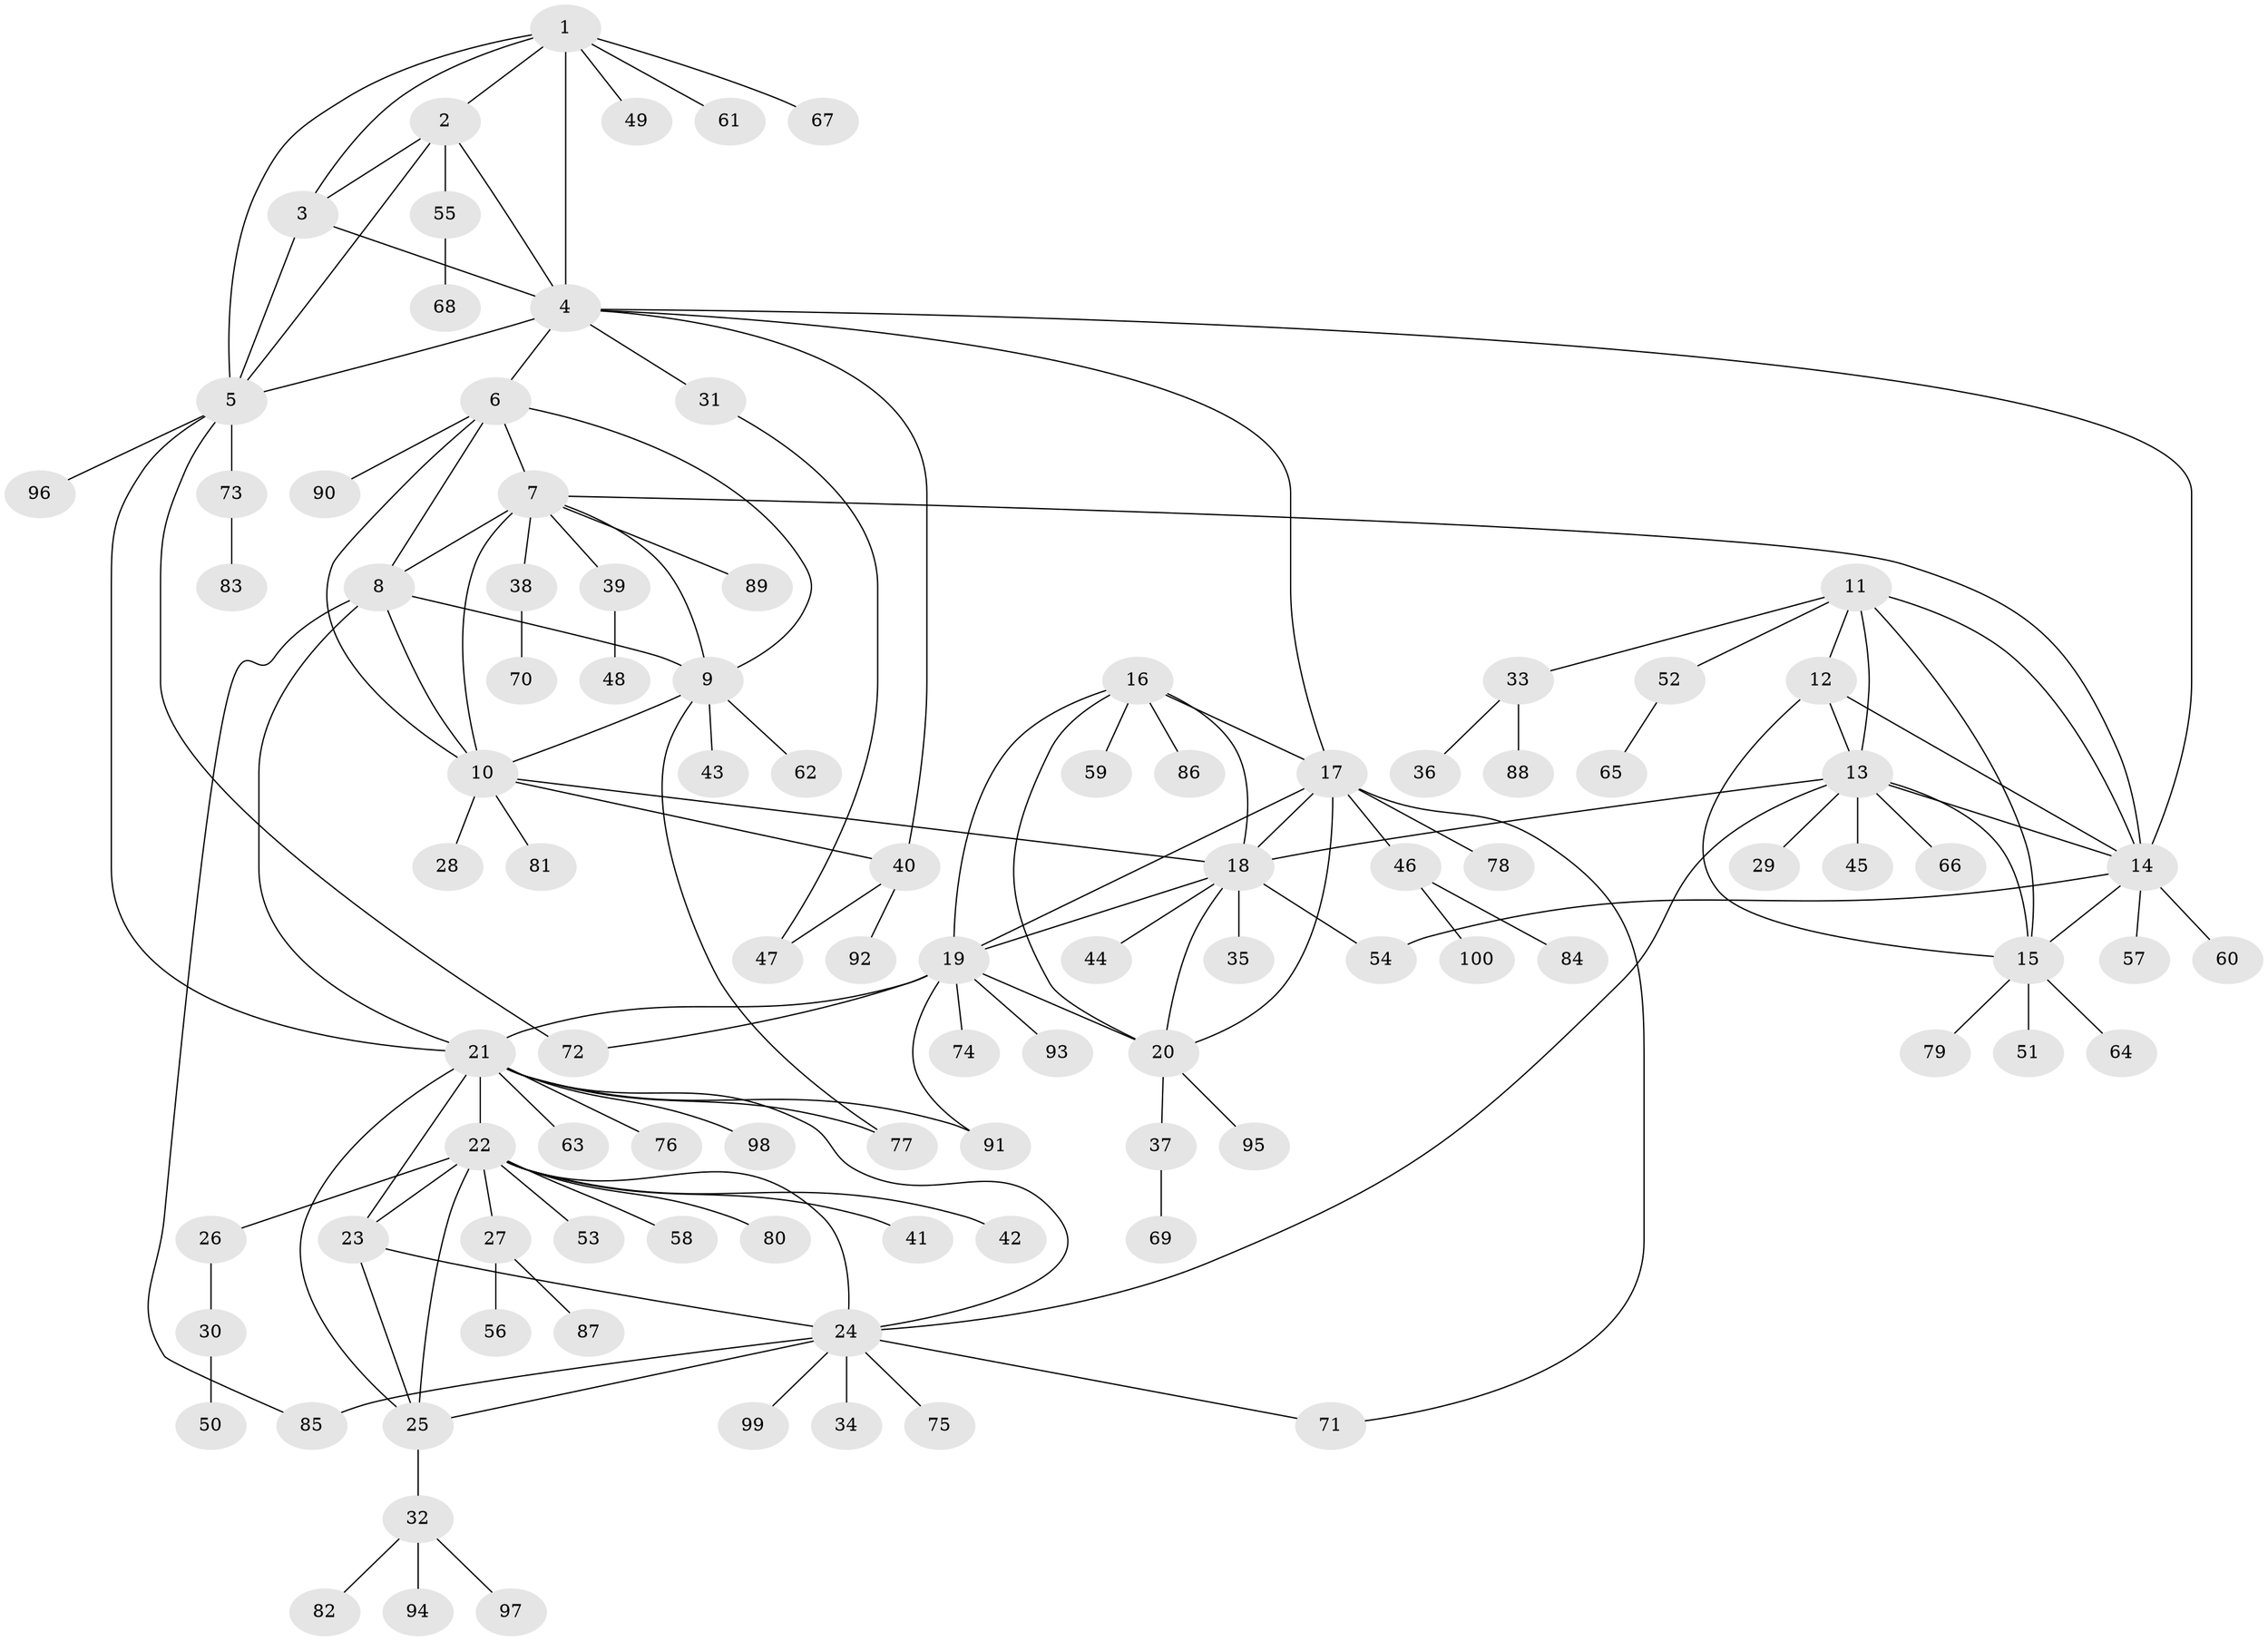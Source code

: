// coarse degree distribution, {6: 0.04225352112676056, 7: 0.08450704225352113, 4: 0.04225352112676056, 5: 0.028169014084507043, 10: 0.04225352112676056, 11: 0.014084507042253521, 9: 0.014084507042253521, 2: 0.11267605633802817, 1: 0.5915492957746479, 3: 0.028169014084507043}
// Generated by graph-tools (version 1.1) at 2025/52/02/27/25 19:52:20]
// undirected, 100 vertices, 143 edges
graph export_dot {
graph [start="1"]
  node [color=gray90,style=filled];
  1;
  2;
  3;
  4;
  5;
  6;
  7;
  8;
  9;
  10;
  11;
  12;
  13;
  14;
  15;
  16;
  17;
  18;
  19;
  20;
  21;
  22;
  23;
  24;
  25;
  26;
  27;
  28;
  29;
  30;
  31;
  32;
  33;
  34;
  35;
  36;
  37;
  38;
  39;
  40;
  41;
  42;
  43;
  44;
  45;
  46;
  47;
  48;
  49;
  50;
  51;
  52;
  53;
  54;
  55;
  56;
  57;
  58;
  59;
  60;
  61;
  62;
  63;
  64;
  65;
  66;
  67;
  68;
  69;
  70;
  71;
  72;
  73;
  74;
  75;
  76;
  77;
  78;
  79;
  80;
  81;
  82;
  83;
  84;
  85;
  86;
  87;
  88;
  89;
  90;
  91;
  92;
  93;
  94;
  95;
  96;
  97;
  98;
  99;
  100;
  1 -- 2;
  1 -- 3;
  1 -- 4;
  1 -- 5;
  1 -- 49;
  1 -- 61;
  1 -- 67;
  2 -- 3;
  2 -- 4;
  2 -- 5;
  2 -- 55;
  3 -- 4;
  3 -- 5;
  4 -- 5;
  4 -- 6;
  4 -- 14;
  4 -- 17;
  4 -- 31;
  4 -- 40;
  5 -- 21;
  5 -- 72;
  5 -- 73;
  5 -- 96;
  6 -- 7;
  6 -- 8;
  6 -- 9;
  6 -- 10;
  6 -- 90;
  7 -- 8;
  7 -- 9;
  7 -- 10;
  7 -- 14;
  7 -- 38;
  7 -- 39;
  7 -- 89;
  8 -- 9;
  8 -- 10;
  8 -- 21;
  8 -- 85;
  9 -- 10;
  9 -- 43;
  9 -- 62;
  9 -- 77;
  10 -- 18;
  10 -- 28;
  10 -- 40;
  10 -- 81;
  11 -- 12;
  11 -- 13;
  11 -- 14;
  11 -- 15;
  11 -- 33;
  11 -- 52;
  12 -- 13;
  12 -- 14;
  12 -- 15;
  13 -- 14;
  13 -- 15;
  13 -- 18;
  13 -- 24;
  13 -- 29;
  13 -- 45;
  13 -- 66;
  14 -- 15;
  14 -- 54;
  14 -- 57;
  14 -- 60;
  15 -- 51;
  15 -- 64;
  15 -- 79;
  16 -- 17;
  16 -- 18;
  16 -- 19;
  16 -- 20;
  16 -- 59;
  16 -- 86;
  17 -- 18;
  17 -- 19;
  17 -- 20;
  17 -- 46;
  17 -- 71;
  17 -- 78;
  18 -- 19;
  18 -- 20;
  18 -- 35;
  18 -- 44;
  18 -- 54;
  19 -- 20;
  19 -- 21;
  19 -- 72;
  19 -- 74;
  19 -- 91;
  19 -- 93;
  20 -- 37;
  20 -- 95;
  21 -- 22;
  21 -- 23;
  21 -- 24;
  21 -- 25;
  21 -- 63;
  21 -- 76;
  21 -- 77;
  21 -- 91;
  21 -- 98;
  22 -- 23;
  22 -- 24;
  22 -- 25;
  22 -- 26;
  22 -- 27;
  22 -- 41;
  22 -- 42;
  22 -- 53;
  22 -- 58;
  22 -- 80;
  23 -- 24;
  23 -- 25;
  24 -- 25;
  24 -- 34;
  24 -- 71;
  24 -- 75;
  24 -- 85;
  24 -- 99;
  25 -- 32;
  26 -- 30;
  27 -- 56;
  27 -- 87;
  30 -- 50;
  31 -- 47;
  32 -- 82;
  32 -- 94;
  32 -- 97;
  33 -- 36;
  33 -- 88;
  37 -- 69;
  38 -- 70;
  39 -- 48;
  40 -- 47;
  40 -- 92;
  46 -- 84;
  46 -- 100;
  52 -- 65;
  55 -- 68;
  73 -- 83;
}
